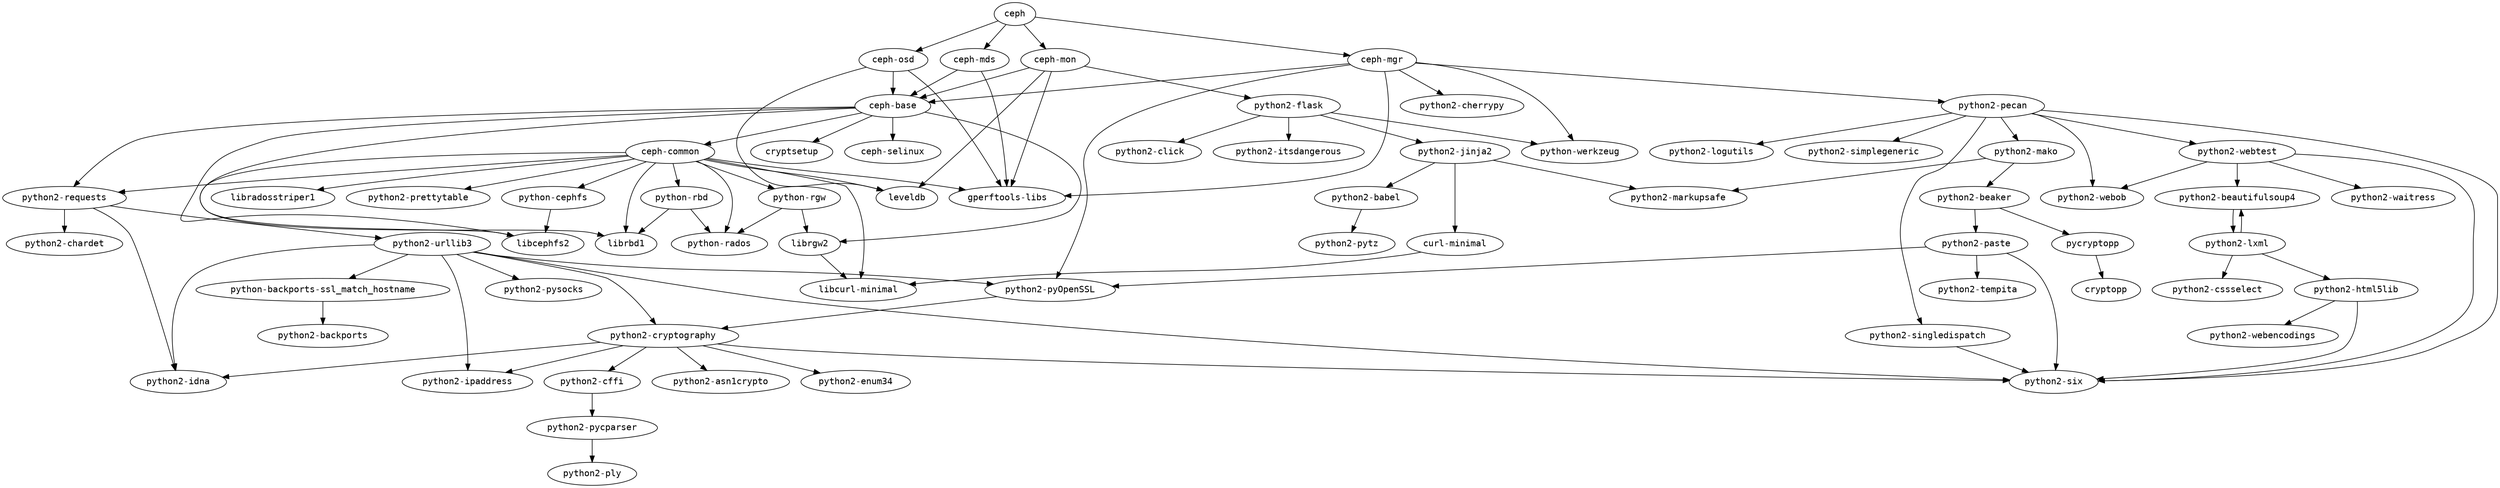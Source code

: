 strict digraph G {
node [fontname=monospace];
  "ceph-base" -> "ceph-common";
  "ceph-base" -> "ceph-selinux";
  "ceph-base" -> "cryptsetup";
  "ceph-base" -> "libcephfs2";
  "ceph-base" -> "librbd1";
  "ceph-base" -> "librgw2";
  "ceph-base" -> "python2-requests";
  "ceph" -> "ceph-mds";
  "ceph" -> "ceph-mgr";
  "ceph" -> "ceph-mon";
  "ceph" -> "ceph-osd";
  "ceph-common" -> "gperftools-libs";
  "ceph-common" -> "leveldb";
  "ceph-common" -> "libcephfs2";
  "ceph-common" -> "libcurl-minimal";
  "ceph-common" -> "libradosstriper1";
  "ceph-common" -> "librbd1";
  "ceph-common" -> "python2-prettytable";
  "ceph-common" -> "python2-requests";
  "ceph-common" -> "python-cephfs";
  "ceph-common" -> "python-rados";
  "ceph-common" -> "python-rbd";
  "ceph-common" -> "python-rgw";
  "ceph-mds" -> "ceph-base";
  "ceph-mds" -> "gperftools-libs";
  "ceph-mgr" -> "ceph-base";
  "ceph-mgr" -> "gperftools-libs";
  "ceph-mgr" -> "python2-cherrypy";
  "ceph-mgr" -> "python2-pecan";
  "ceph-mgr" -> "python2-pyOpenSSL";
  "ceph-mgr" -> "python-werkzeug";
  "ceph-mon" -> "ceph-base";
  "ceph-mon" -> "gperftools-libs";
  "ceph-mon" -> "leveldb";
  "ceph-mon" -> "python2-flask";
  "ceph-osd" -> "ceph-base";
  "ceph-osd" -> "gperftools-libs";
  "ceph-osd" -> "leveldb";
  "curl-minimal" -> "libcurl-minimal";
  "librgw2" -> "libcurl-minimal";
  "pycryptopp" -> "cryptopp";
  "python2-babel" -> "python2-pytz";
  "python2-beaker" -> "pycryptopp";
  "python2-beaker" -> "python2-paste";
  "python2-beautifulsoup4" -> "python2-lxml";
  "python2-cffi" -> "python2-pycparser";
  "python2-cryptography" -> "python2-asn1crypto";
  "python2-cryptography" -> "python2-cffi";
  "python2-cryptography" -> "python2-enum34";
  "python2-cryptography" -> "python2-idna";
  "python2-cryptography" -> "python2-ipaddress";
  "python2-cryptography" -> "python2-six";
  "python2-flask" -> "python2-click";
  "python2-flask" -> "python2-itsdangerous";
  "python2-flask" -> "python2-jinja2";
  "python2-flask" -> "python-werkzeug";
  "python2-html5lib" -> "python2-six";
  "python2-html5lib" -> "python2-webencodings";
  "python2-jinja2" -> "curl-minimal";
  "python2-jinja2" -> "python2-babel";
  "python2-jinja2" -> "python2-markupsafe";
  "python2-lxml" -> "python2-beautifulsoup4";
  "python2-lxml" -> "python2-cssselect";
  "python2-lxml" -> "python2-html5lib";
  "python2-mako" -> "python2-beaker";
  "python2-mako" -> "python2-markupsafe";
  "python2-paste" -> "python2-pyOpenSSL";
  "python2-paste" -> "python2-six";
  "python2-paste" -> "python2-tempita";
  "python2-pecan" -> "python2-logutils";
  "python2-pecan" -> "python2-mako";
  "python2-pecan" -> "python2-simplegeneric";
  "python2-pecan" -> "python2-singledispatch";
  "python2-pecan" -> "python2-six";
  "python2-pecan" -> "python2-webob";
  "python2-pecan" -> "python2-webtest";
  "python2-pycparser" -> "python2-ply";
  "python2-pyOpenSSL" -> "python2-cryptography";
  "python2-requests" -> "python2-chardet";
  "python2-requests" -> "python2-idna";
  "python2-requests" -> "python2-urllib3";
  "python2-singledispatch" -> "python2-six";
  "python2-urllib3" -> "python2-cryptography";
  "python2-urllib3" -> "python2-idna";
  "python2-urllib3" -> "python2-ipaddress";
  "python2-urllib3" -> "python2-pyOpenSSL";
  "python2-urllib3" -> "python2-pysocks";
  "python2-urllib3" -> "python2-six";
  "python2-urllib3" -> "python-backports-ssl_match_hostname";
  "python2-webtest" -> "python2-beautifulsoup4";
  "python2-webtest" -> "python2-six";
  "python2-webtest" -> "python2-waitress";
  "python2-webtest" -> "python2-webob";
  "python-backports-ssl_match_hostname" -> "python2-backports";
  "python-cephfs" -> "libcephfs2";
  "python-rbd" -> "librbd1";
  "python-rbd" -> "python-rados";
  "python-rgw" -> "librgw2";
  "python-rgw" -> "python-rados";
}
